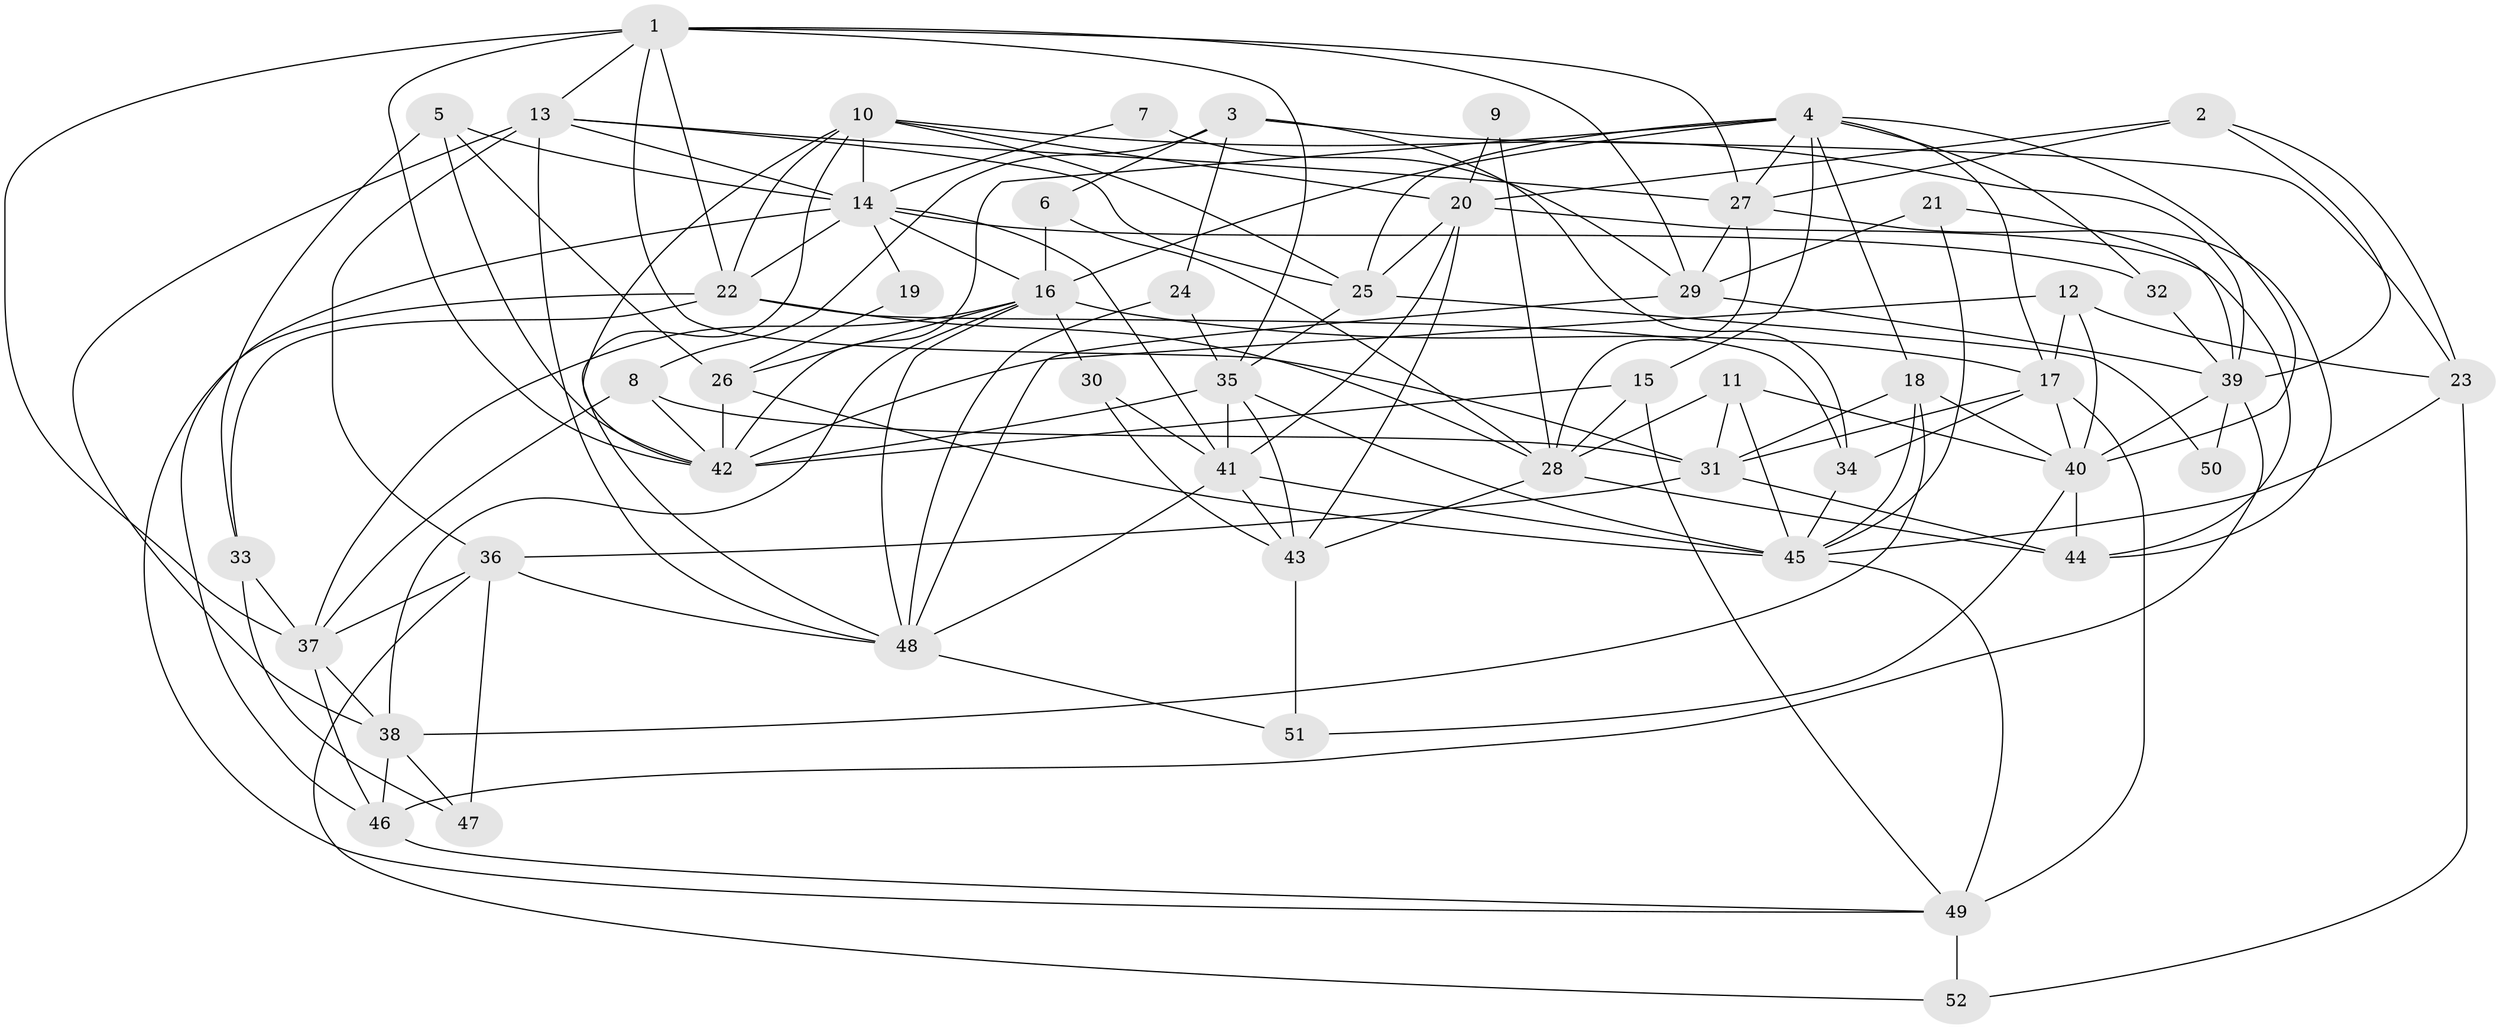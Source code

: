 // original degree distribution, {8: 0.009615384615384616, 6: 0.10576923076923077, 4: 0.16346153846153846, 5: 0.21153846153846154, 3: 0.36538461538461536, 2: 0.10576923076923077, 7: 0.038461538461538464}
// Generated by graph-tools (version 1.1) at 2025/50/03/09/25 03:50:06]
// undirected, 52 vertices, 143 edges
graph export_dot {
graph [start="1"]
  node [color=gray90,style=filled];
  1;
  2;
  3;
  4;
  5;
  6;
  7;
  8;
  9;
  10;
  11;
  12;
  13;
  14;
  15;
  16;
  17;
  18;
  19;
  20;
  21;
  22;
  23;
  24;
  25;
  26;
  27;
  28;
  29;
  30;
  31;
  32;
  33;
  34;
  35;
  36;
  37;
  38;
  39;
  40;
  41;
  42;
  43;
  44;
  45;
  46;
  47;
  48;
  49;
  50;
  51;
  52;
  1 -- 13 [weight=1.0];
  1 -- 22 [weight=2.0];
  1 -- 27 [weight=1.0];
  1 -- 29 [weight=1.0];
  1 -- 31 [weight=1.0];
  1 -- 35 [weight=1.0];
  1 -- 37 [weight=1.0];
  1 -- 42 [weight=1.0];
  2 -- 20 [weight=1.0];
  2 -- 23 [weight=1.0];
  2 -- 27 [weight=1.0];
  2 -- 39 [weight=1.0];
  3 -- 6 [weight=1.0];
  3 -- 8 [weight=1.0];
  3 -- 23 [weight=1.0];
  3 -- 24 [weight=1.0];
  3 -- 34 [weight=1.0];
  4 -- 15 [weight=1.0];
  4 -- 16 [weight=1.0];
  4 -- 17 [weight=1.0];
  4 -- 18 [weight=1.0];
  4 -- 25 [weight=1.0];
  4 -- 27 [weight=1.0];
  4 -- 32 [weight=1.0];
  4 -- 40 [weight=1.0];
  4 -- 42 [weight=1.0];
  5 -- 14 [weight=1.0];
  5 -- 26 [weight=1.0];
  5 -- 33 [weight=1.0];
  5 -- 42 [weight=1.0];
  6 -- 16 [weight=1.0];
  6 -- 28 [weight=1.0];
  7 -- 14 [weight=1.0];
  7 -- 29 [weight=2.0];
  8 -- 31 [weight=1.0];
  8 -- 37 [weight=1.0];
  8 -- 42 [weight=1.0];
  9 -- 20 [weight=1.0];
  9 -- 28 [weight=1.0];
  10 -- 14 [weight=1.0];
  10 -- 20 [weight=1.0];
  10 -- 22 [weight=1.0];
  10 -- 25 [weight=1.0];
  10 -- 39 [weight=1.0];
  10 -- 42 [weight=1.0];
  10 -- 48 [weight=1.0];
  11 -- 28 [weight=1.0];
  11 -- 31 [weight=1.0];
  11 -- 40 [weight=1.0];
  11 -- 45 [weight=1.0];
  12 -- 17 [weight=1.0];
  12 -- 23 [weight=1.0];
  12 -- 40 [weight=1.0];
  12 -- 42 [weight=1.0];
  13 -- 14 [weight=1.0];
  13 -- 25 [weight=1.0];
  13 -- 27 [weight=1.0];
  13 -- 36 [weight=1.0];
  13 -- 38 [weight=1.0];
  13 -- 48 [weight=1.0];
  14 -- 16 [weight=1.0];
  14 -- 19 [weight=1.0];
  14 -- 22 [weight=1.0];
  14 -- 32 [weight=1.0];
  14 -- 41 [weight=1.0];
  14 -- 46 [weight=1.0];
  15 -- 28 [weight=1.0];
  15 -- 42 [weight=1.0];
  15 -- 49 [weight=1.0];
  16 -- 17 [weight=1.0];
  16 -- 26 [weight=1.0];
  16 -- 30 [weight=1.0];
  16 -- 37 [weight=1.0];
  16 -- 38 [weight=1.0];
  16 -- 48 [weight=1.0];
  17 -- 31 [weight=1.0];
  17 -- 34 [weight=1.0];
  17 -- 40 [weight=1.0];
  17 -- 49 [weight=1.0];
  18 -- 31 [weight=1.0];
  18 -- 38 [weight=1.0];
  18 -- 40 [weight=1.0];
  18 -- 45 [weight=1.0];
  19 -- 26 [weight=1.0];
  20 -- 25 [weight=1.0];
  20 -- 41 [weight=1.0];
  20 -- 43 [weight=2.0];
  20 -- 44 [weight=1.0];
  21 -- 29 [weight=1.0];
  21 -- 39 [weight=1.0];
  21 -- 45 [weight=2.0];
  22 -- 28 [weight=1.0];
  22 -- 33 [weight=1.0];
  22 -- 34 [weight=1.0];
  22 -- 49 [weight=1.0];
  23 -- 45 [weight=1.0];
  23 -- 52 [weight=1.0];
  24 -- 35 [weight=1.0];
  24 -- 48 [weight=1.0];
  25 -- 35 [weight=1.0];
  25 -- 50 [weight=1.0];
  26 -- 42 [weight=1.0];
  26 -- 45 [weight=1.0];
  27 -- 28 [weight=1.0];
  27 -- 29 [weight=1.0];
  27 -- 44 [weight=1.0];
  28 -- 43 [weight=1.0];
  28 -- 44 [weight=1.0];
  29 -- 39 [weight=1.0];
  29 -- 48 [weight=1.0];
  30 -- 41 [weight=1.0];
  30 -- 43 [weight=1.0];
  31 -- 36 [weight=1.0];
  31 -- 44 [weight=1.0];
  32 -- 39 [weight=1.0];
  33 -- 37 [weight=1.0];
  33 -- 47 [weight=1.0];
  34 -- 45 [weight=1.0];
  35 -- 41 [weight=1.0];
  35 -- 42 [weight=1.0];
  35 -- 43 [weight=1.0];
  35 -- 45 [weight=1.0];
  36 -- 37 [weight=1.0];
  36 -- 47 [weight=1.0];
  36 -- 48 [weight=1.0];
  36 -- 52 [weight=1.0];
  37 -- 38 [weight=1.0];
  37 -- 46 [weight=1.0];
  38 -- 46 [weight=1.0];
  38 -- 47 [weight=1.0];
  39 -- 40 [weight=1.0];
  39 -- 46 [weight=1.0];
  39 -- 50 [weight=1.0];
  40 -- 44 [weight=1.0];
  40 -- 51 [weight=1.0];
  41 -- 43 [weight=2.0];
  41 -- 45 [weight=1.0];
  41 -- 48 [weight=1.0];
  43 -- 51 [weight=1.0];
  45 -- 49 [weight=1.0];
  46 -- 49 [weight=1.0];
  48 -- 51 [weight=1.0];
  49 -- 52 [weight=1.0];
}
